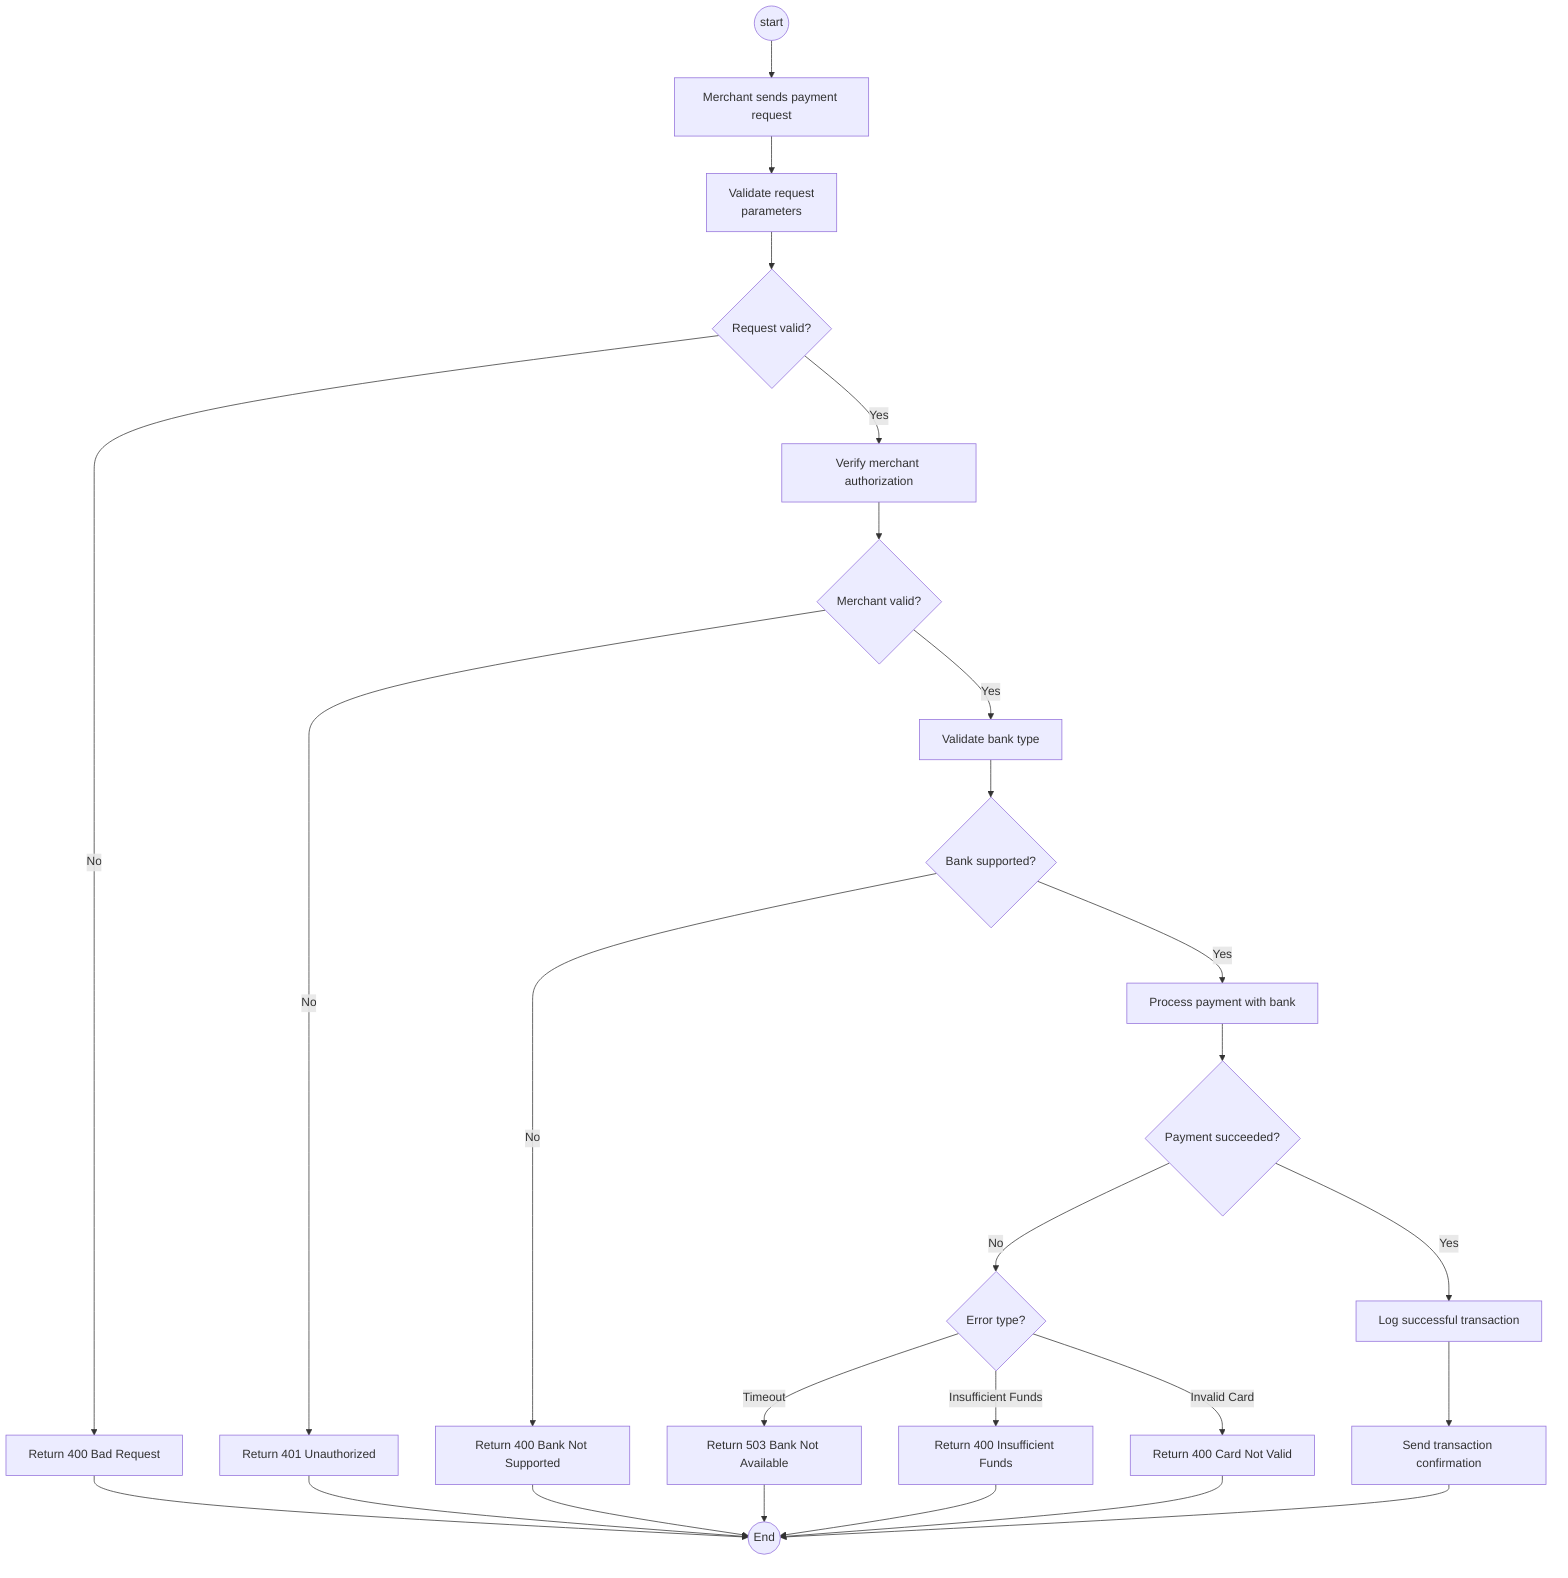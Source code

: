 flowchart TD
    start((start)) --> browse[Merchant sends payment request]
    
    browse --> validateRequest[Validate request\nparameters]
    validateRequest --> reqValid{Request valid?}
    
    reqValid -->|No| error1[Return 400 Bad Request]
    reqValid -->|Yes| authMerchant[Verify merchant authorization]
    
    authMerchant --> merchantValid{Merchant valid?}
    merchantValid -->|No| error2[Return 401 Unauthorized]
    
    merchantValid -->|Yes| validateBank[Validate bank type]
    validateBank --> bankValid{Bank supported?}
    
    bankValid -->|No| error3[Return 400 Bank Not Supported]
    bankValid -->|Yes| processPayment[Process payment with bank]
    
    processPayment --> paymentSuccess{Payment succeeded?}
    
    paymentSuccess -->|No| checkErrorType{Error type?}
    checkErrorType -->|Timeout| error4[Return 503 Bank Not Available]
    checkErrorType -->|Insufficient Funds| error5[Return 400 Insufficient Funds]
    checkErrorType -->|Invalid Card| error6[Return 400 Card Not Valid]
    
    paymentSuccess -->|Yes| logSuccess[Log successful transaction]
    logSuccess --> sendConfirmation[Send transaction confirmation]
    sendConfirmation --> finish((End))
    
    error1 --> finish
    error2 --> finish
    error3 --> finish
    error4 --> finish
    error5 --> finish
    error6 --> finish